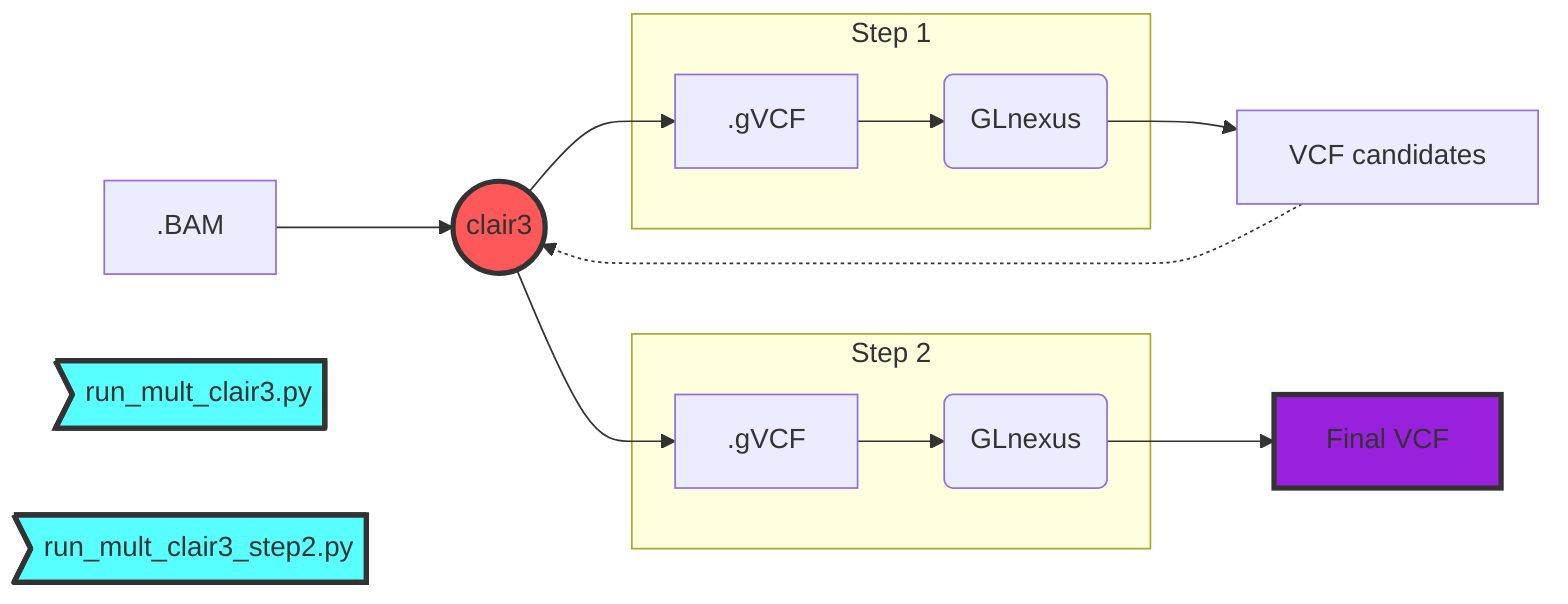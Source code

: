 graph LR;
    A[".BAM"] --> B(("clair3"));
    
    D --> E["VCF candidates"];
    E -.-> B;
    D1 --> F["Final VCF"];

    B --> C;
    B --> C1;

    subgraph "Step 1";

    C[".gVCF"] --> D(GLnexus);
    end

    subgraph "Step 2";
    C1[".gVCF"] --> D1(GLnexus);
    end

    f1>"run_mult_clair3.py"];
    f2>"run_mult_clair3_step2.py"];

style f1 fill:#58FFFF,stroke:#333,stroke-width:3px;
style f2 fill:#58FFFF,stroke:#333,stroke-width:3px;
style B fill:#FF5858,stroke:#333,stroke-width:3px;
style F fill:#9921DE,stroke:#333,stroke-width:3px;